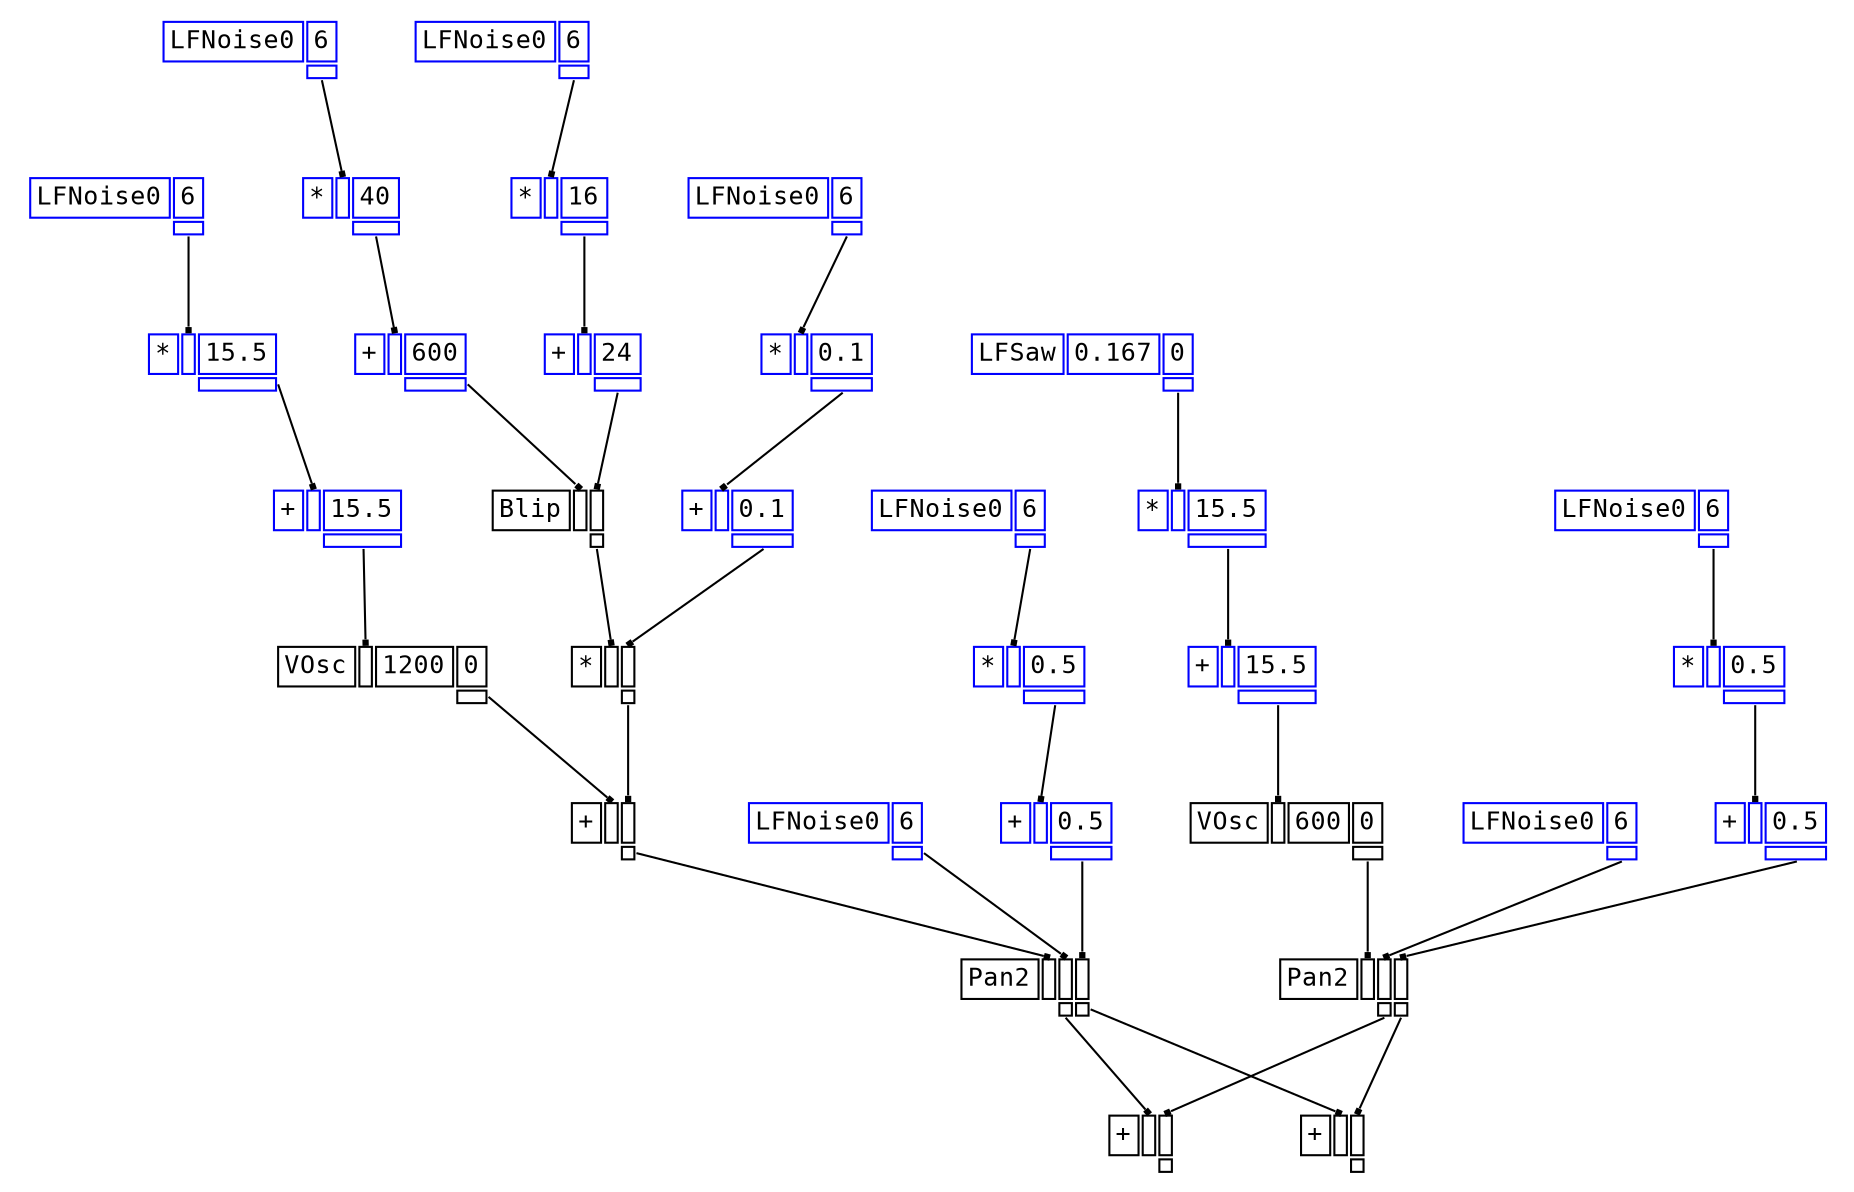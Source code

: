 digraph Anonymous {
graph [splines=false];
node [fontsize=12,fontname="Courier"];
edge [arrowhead=box,arrowsize=0.25];
u_1[shape="plaintext",color="blue",label=<<TABLE BORDER="0" CELLBORDER="1"><TR><TD>LFNoise0</TD><TD ID="u_1:K_0">6</TD></TR><TR><TD BORDER="0"></TD><TD PORT="o_0" ID="u_1:o_0"></TD></TR></TABLE>>];
u_3[shape="plaintext",color="blue",label=<<TABLE BORDER="0" CELLBORDER="1"><TR><TD>*</TD><TD PORT="i_0" ID="u_3:i_0"></TD><TD ID="u_3:K_1">15.5</TD></TR><TR><TD BORDER="0"></TD><TD BORDER="0"></TD><TD PORT="o_0" ID="u_3:o_0"></TD></TR></TABLE>>];
u_4[shape="plaintext",color="blue",label=<<TABLE BORDER="0" CELLBORDER="1"><TR><TD>+</TD><TD PORT="i_0" ID="u_4:i_0"></TD><TD ID="u_4:K_1">15.5</TD></TR><TR><TD BORDER="0"></TD><TD BORDER="0"></TD><TD PORT="o_0" ID="u_4:o_0"></TD></TR></TABLE>>];
u_7[shape="plaintext",color="black",label=<<TABLE BORDER="0" CELLBORDER="1"><TR><TD>VOsc</TD><TD PORT="i_0" ID="u_7:i_0"></TD><TD ID="u_7:K_1">1200</TD><TD ID="u_7:K_2">0</TD></TR><TR><TD BORDER="0"></TD><TD BORDER="0"></TD><TD BORDER="0"></TD><TD PORT="o_0" ID="u_7:o_0"></TD></TR></TABLE>>];
u_8[shape="plaintext",color="blue",label=<<TABLE BORDER="0" CELLBORDER="1"><TR><TD>LFNoise0</TD><TD ID="u_8:K_0">6</TD></TR><TR><TD BORDER="0"></TD><TD PORT="o_0" ID="u_8:o_0"></TD></TR></TABLE>>];
u_10[shape="plaintext",color="blue",label=<<TABLE BORDER="0" CELLBORDER="1"><TR><TD>*</TD><TD PORT="i_0" ID="u_10:i_0"></TD><TD ID="u_10:K_1">40</TD></TR><TR><TD BORDER="0"></TD><TD BORDER="0"></TD><TD PORT="o_0" ID="u_10:o_0"></TD></TR></TABLE>>];
u_12[shape="plaintext",color="blue",label=<<TABLE BORDER="0" CELLBORDER="1"><TR><TD>+</TD><TD PORT="i_0" ID="u_12:i_0"></TD><TD ID="u_12:K_1">600</TD></TR><TR><TD BORDER="0"></TD><TD BORDER="0"></TD><TD PORT="o_0" ID="u_12:o_0"></TD></TR></TABLE>>];
u_13[shape="plaintext",color="blue",label=<<TABLE BORDER="0" CELLBORDER="1"><TR><TD>LFNoise0</TD><TD ID="u_13:K_0">6</TD></TR><TR><TD BORDER="0"></TD><TD PORT="o_0" ID="u_13:o_0"></TD></TR></TABLE>>];
u_15[shape="plaintext",color="blue",label=<<TABLE BORDER="0" CELLBORDER="1"><TR><TD>*</TD><TD PORT="i_0" ID="u_15:i_0"></TD><TD ID="u_15:K_1">16</TD></TR><TR><TD BORDER="0"></TD><TD BORDER="0"></TD><TD PORT="o_0" ID="u_15:o_0"></TD></TR></TABLE>>];
u_17[shape="plaintext",color="blue",label=<<TABLE BORDER="0" CELLBORDER="1"><TR><TD>+</TD><TD PORT="i_0" ID="u_17:i_0"></TD><TD ID="u_17:K_1">24</TD></TR><TR><TD BORDER="0"></TD><TD BORDER="0"></TD><TD PORT="o_0" ID="u_17:o_0"></TD></TR></TABLE>>];
u_18[shape="plaintext",color="black",label=<<TABLE BORDER="0" CELLBORDER="1"><TR><TD>Blip</TD><TD PORT="i_0" ID="u_18:i_0"></TD><TD PORT="i_1" ID="u_18:i_1"></TD></TR><TR><TD BORDER="0"></TD><TD BORDER="0"></TD><TD PORT="o_0" ID="u_18:o_0"></TD></TR></TABLE>>];
u_19[shape="plaintext",color="blue",label=<<TABLE BORDER="0" CELLBORDER="1"><TR><TD>LFNoise0</TD><TD ID="u_19:K_0">6</TD></TR><TR><TD BORDER="0"></TD><TD PORT="o_0" ID="u_19:o_0"></TD></TR></TABLE>>];
u_21[shape="plaintext",color="blue",label=<<TABLE BORDER="0" CELLBORDER="1"><TR><TD>*</TD><TD PORT="i_0" ID="u_21:i_0"></TD><TD ID="u_21:K_1">0.1</TD></TR><TR><TD BORDER="0"></TD><TD BORDER="0"></TD><TD PORT="o_0" ID="u_21:o_0"></TD></TR></TABLE>>];
u_22[shape="plaintext",color="blue",label=<<TABLE BORDER="0" CELLBORDER="1"><TR><TD>+</TD><TD PORT="i_0" ID="u_22:i_0"></TD><TD ID="u_22:K_1">0.1</TD></TR><TR><TD BORDER="0"></TD><TD BORDER="0"></TD><TD PORT="o_0" ID="u_22:o_0"></TD></TR></TABLE>>];
u_23[shape="plaintext",color="black",label=<<TABLE BORDER="0" CELLBORDER="1"><TR><TD>*</TD><TD PORT="i_0" ID="u_23:i_0"></TD><TD PORT="i_1" ID="u_23:i_1"></TD></TR><TR><TD BORDER="0"></TD><TD BORDER="0"></TD><TD PORT="o_0" ID="u_23:o_0"></TD></TR></TABLE>>];
u_24[shape="plaintext",color="black",label=<<TABLE BORDER="0" CELLBORDER="1"><TR><TD>+</TD><TD PORT="i_0" ID="u_24:i_0"></TD><TD PORT="i_1" ID="u_24:i_1"></TD></TR><TR><TD BORDER="0"></TD><TD BORDER="0"></TD><TD PORT="o_0" ID="u_24:o_0"></TD></TR></TABLE>>];
u_25[shape="plaintext",color="blue",label=<<TABLE BORDER="0" CELLBORDER="1"><TR><TD>LFNoise0</TD><TD ID="u_25:K_0">6</TD></TR><TR><TD BORDER="0"></TD><TD PORT="o_0" ID="u_25:o_0"></TD></TR></TABLE>>];
u_26[shape="plaintext",color="blue",label=<<TABLE BORDER="0" CELLBORDER="1"><TR><TD>LFNoise0</TD><TD ID="u_26:K_0">6</TD></TR><TR><TD BORDER="0"></TD><TD PORT="o_0" ID="u_26:o_0"></TD></TR></TABLE>>];
u_28[shape="plaintext",color="blue",label=<<TABLE BORDER="0" CELLBORDER="1"><TR><TD>*</TD><TD PORT="i_0" ID="u_28:i_0"></TD><TD ID="u_28:K_1">0.5</TD></TR><TR><TD BORDER="0"></TD><TD BORDER="0"></TD><TD PORT="o_0" ID="u_28:o_0"></TD></TR></TABLE>>];
u_29[shape="plaintext",color="blue",label=<<TABLE BORDER="0" CELLBORDER="1"><TR><TD>+</TD><TD PORT="i_0" ID="u_29:i_0"></TD><TD ID="u_29:K_1">0.5</TD></TR><TR><TD BORDER="0"></TD><TD BORDER="0"></TD><TD PORT="o_0" ID="u_29:o_0"></TD></TR></TABLE>>];
u_30[shape="plaintext",color="black",label=<<TABLE BORDER="0" CELLBORDER="1"><TR><TD>Pan2</TD><TD PORT="i_0" ID="u_30:i_0"></TD><TD PORT="i_1" ID="u_30:i_1"></TD><TD PORT="i_2" ID="u_30:i_2"></TD></TR><TR><TD BORDER="0"></TD><TD BORDER="0"></TD><TD PORT="o_0" ID="u_30:o_0"></TD><TD PORT="o_1" ID="u_30:o_1"></TD></TR></TABLE>>];
u_33[shape="plaintext",color="blue",label=<<TABLE BORDER="0" CELLBORDER="1"><TR><TD>LFSaw</TD><TD ID="u_33:K_0">0.167</TD><TD ID="u_33:K_1">0</TD></TR><TR><TD BORDER="0"></TD><TD BORDER="0"></TD><TD PORT="o_0" ID="u_33:o_0"></TD></TR></TABLE>>];
u_34[shape="plaintext",color="blue",label=<<TABLE BORDER="0" CELLBORDER="1"><TR><TD>*</TD><TD PORT="i_0" ID="u_34:i_0"></TD><TD ID="u_34:K_1">15.5</TD></TR><TR><TD BORDER="0"></TD><TD BORDER="0"></TD><TD PORT="o_0" ID="u_34:o_0"></TD></TR></TABLE>>];
u_35[shape="plaintext",color="blue",label=<<TABLE BORDER="0" CELLBORDER="1"><TR><TD>+</TD><TD PORT="i_0" ID="u_35:i_0"></TD><TD ID="u_35:K_1">15.5</TD></TR><TR><TD BORDER="0"></TD><TD BORDER="0"></TD><TD PORT="o_0" ID="u_35:o_0"></TD></TR></TABLE>>];
u_36[shape="plaintext",color="black",label=<<TABLE BORDER="0" CELLBORDER="1"><TR><TD>VOsc</TD><TD PORT="i_0" ID="u_36:i_0"></TD><TD ID="u_36:K_1">600</TD><TD ID="u_36:K_2">0</TD></TR><TR><TD BORDER="0"></TD><TD BORDER="0"></TD><TD BORDER="0"></TD><TD PORT="o_0" ID="u_36:o_0"></TD></TR></TABLE>>];
u_37[shape="plaintext",color="blue",label=<<TABLE BORDER="0" CELLBORDER="1"><TR><TD>LFNoise0</TD><TD ID="u_37:K_0">6</TD></TR><TR><TD BORDER="0"></TD><TD PORT="o_0" ID="u_37:o_0"></TD></TR></TABLE>>];
u_38[shape="plaintext",color="blue",label=<<TABLE BORDER="0" CELLBORDER="1"><TR><TD>LFNoise0</TD><TD ID="u_38:K_0">6</TD></TR><TR><TD BORDER="0"></TD><TD PORT="o_0" ID="u_38:o_0"></TD></TR></TABLE>>];
u_39[shape="plaintext",color="blue",label=<<TABLE BORDER="0" CELLBORDER="1"><TR><TD>*</TD><TD PORT="i_0" ID="u_39:i_0"></TD><TD ID="u_39:K_1">0.5</TD></TR><TR><TD BORDER="0"></TD><TD BORDER="0"></TD><TD PORT="o_0" ID="u_39:o_0"></TD></TR></TABLE>>];
u_40[shape="plaintext",color="blue",label=<<TABLE BORDER="0" CELLBORDER="1"><TR><TD>+</TD><TD PORT="i_0" ID="u_40:i_0"></TD><TD ID="u_40:K_1">0.5</TD></TR><TR><TD BORDER="0"></TD><TD BORDER="0"></TD><TD PORT="o_0" ID="u_40:o_0"></TD></TR></TABLE>>];
u_41[shape="plaintext",color="black",label=<<TABLE BORDER="0" CELLBORDER="1"><TR><TD>Pan2</TD><TD PORT="i_0" ID="u_41:i_0"></TD><TD PORT="i_1" ID="u_41:i_1"></TD><TD PORT="i_2" ID="u_41:i_2"></TD></TR><TR><TD BORDER="0"></TD><TD BORDER="0"></TD><TD PORT="o_0" ID="u_41:o_0"></TD><TD PORT="o_1" ID="u_41:o_1"></TD></TR></TABLE>>];
u_43[shape="plaintext",color="black",label=<<TABLE BORDER="0" CELLBORDER="1"><TR><TD>+</TD><TD PORT="i_0" ID="u_43:i_0"></TD><TD PORT="i_1" ID="u_43:i_1"></TD></TR><TR><TD BORDER="0"></TD><TD BORDER="0"></TD><TD PORT="o_0" ID="u_43:o_0"></TD></TR></TABLE>>];
u_46[shape="plaintext",color="black",label=<<TABLE BORDER="0" CELLBORDER="1"><TR><TD>+</TD><TD PORT="i_0" ID="u_46:i_0"></TD><TD PORT="i_1" ID="u_46:i_1"></TD></TR><TR><TD BORDER="0"></TD><TD BORDER="0"></TD><TD PORT="o_0" ID="u_46:o_0"></TD></TR></TABLE>>];
u_1:o_0 -> u_3:i_0;
u_3:o_0 -> u_4:i_0;
u_4:o_0 -> u_7:i_0;
u_8:o_0 -> u_10:i_0;
u_10:o_0 -> u_12:i_0;
u_13:o_0 -> u_15:i_0;
u_15:o_0 -> u_17:i_0;
u_12:o_0 -> u_18:i_0;
u_17:o_0 -> u_18:i_1;
u_19:o_0 -> u_21:i_0;
u_21:o_0 -> u_22:i_0;
u_18:o_0 -> u_23:i_0;
u_22:o_0 -> u_23:i_1;
u_7:o_0 -> u_24:i_0;
u_23:o_0 -> u_24:i_1;
u_26:o_0 -> u_28:i_0;
u_28:o_0 -> u_29:i_0;
u_24:o_0 -> u_30:i_0;
u_25:o_0 -> u_30:i_1;
u_29:o_0 -> u_30:i_2;
u_33:o_0 -> u_34:i_0;
u_34:o_0 -> u_35:i_0;
u_35:o_0 -> u_36:i_0;
u_38:o_0 -> u_39:i_0;
u_39:o_0 -> u_40:i_0;
u_36:o_0 -> u_41:i_0;
u_37:o_0 -> u_41:i_1;
u_40:o_0 -> u_41:i_2;
u_30:o_1 -> u_43:i_0;
u_41:o_1 -> u_43:i_1;
u_30:o_0 -> u_46:i_0;
u_41:o_0 -> u_46:i_1;
}
